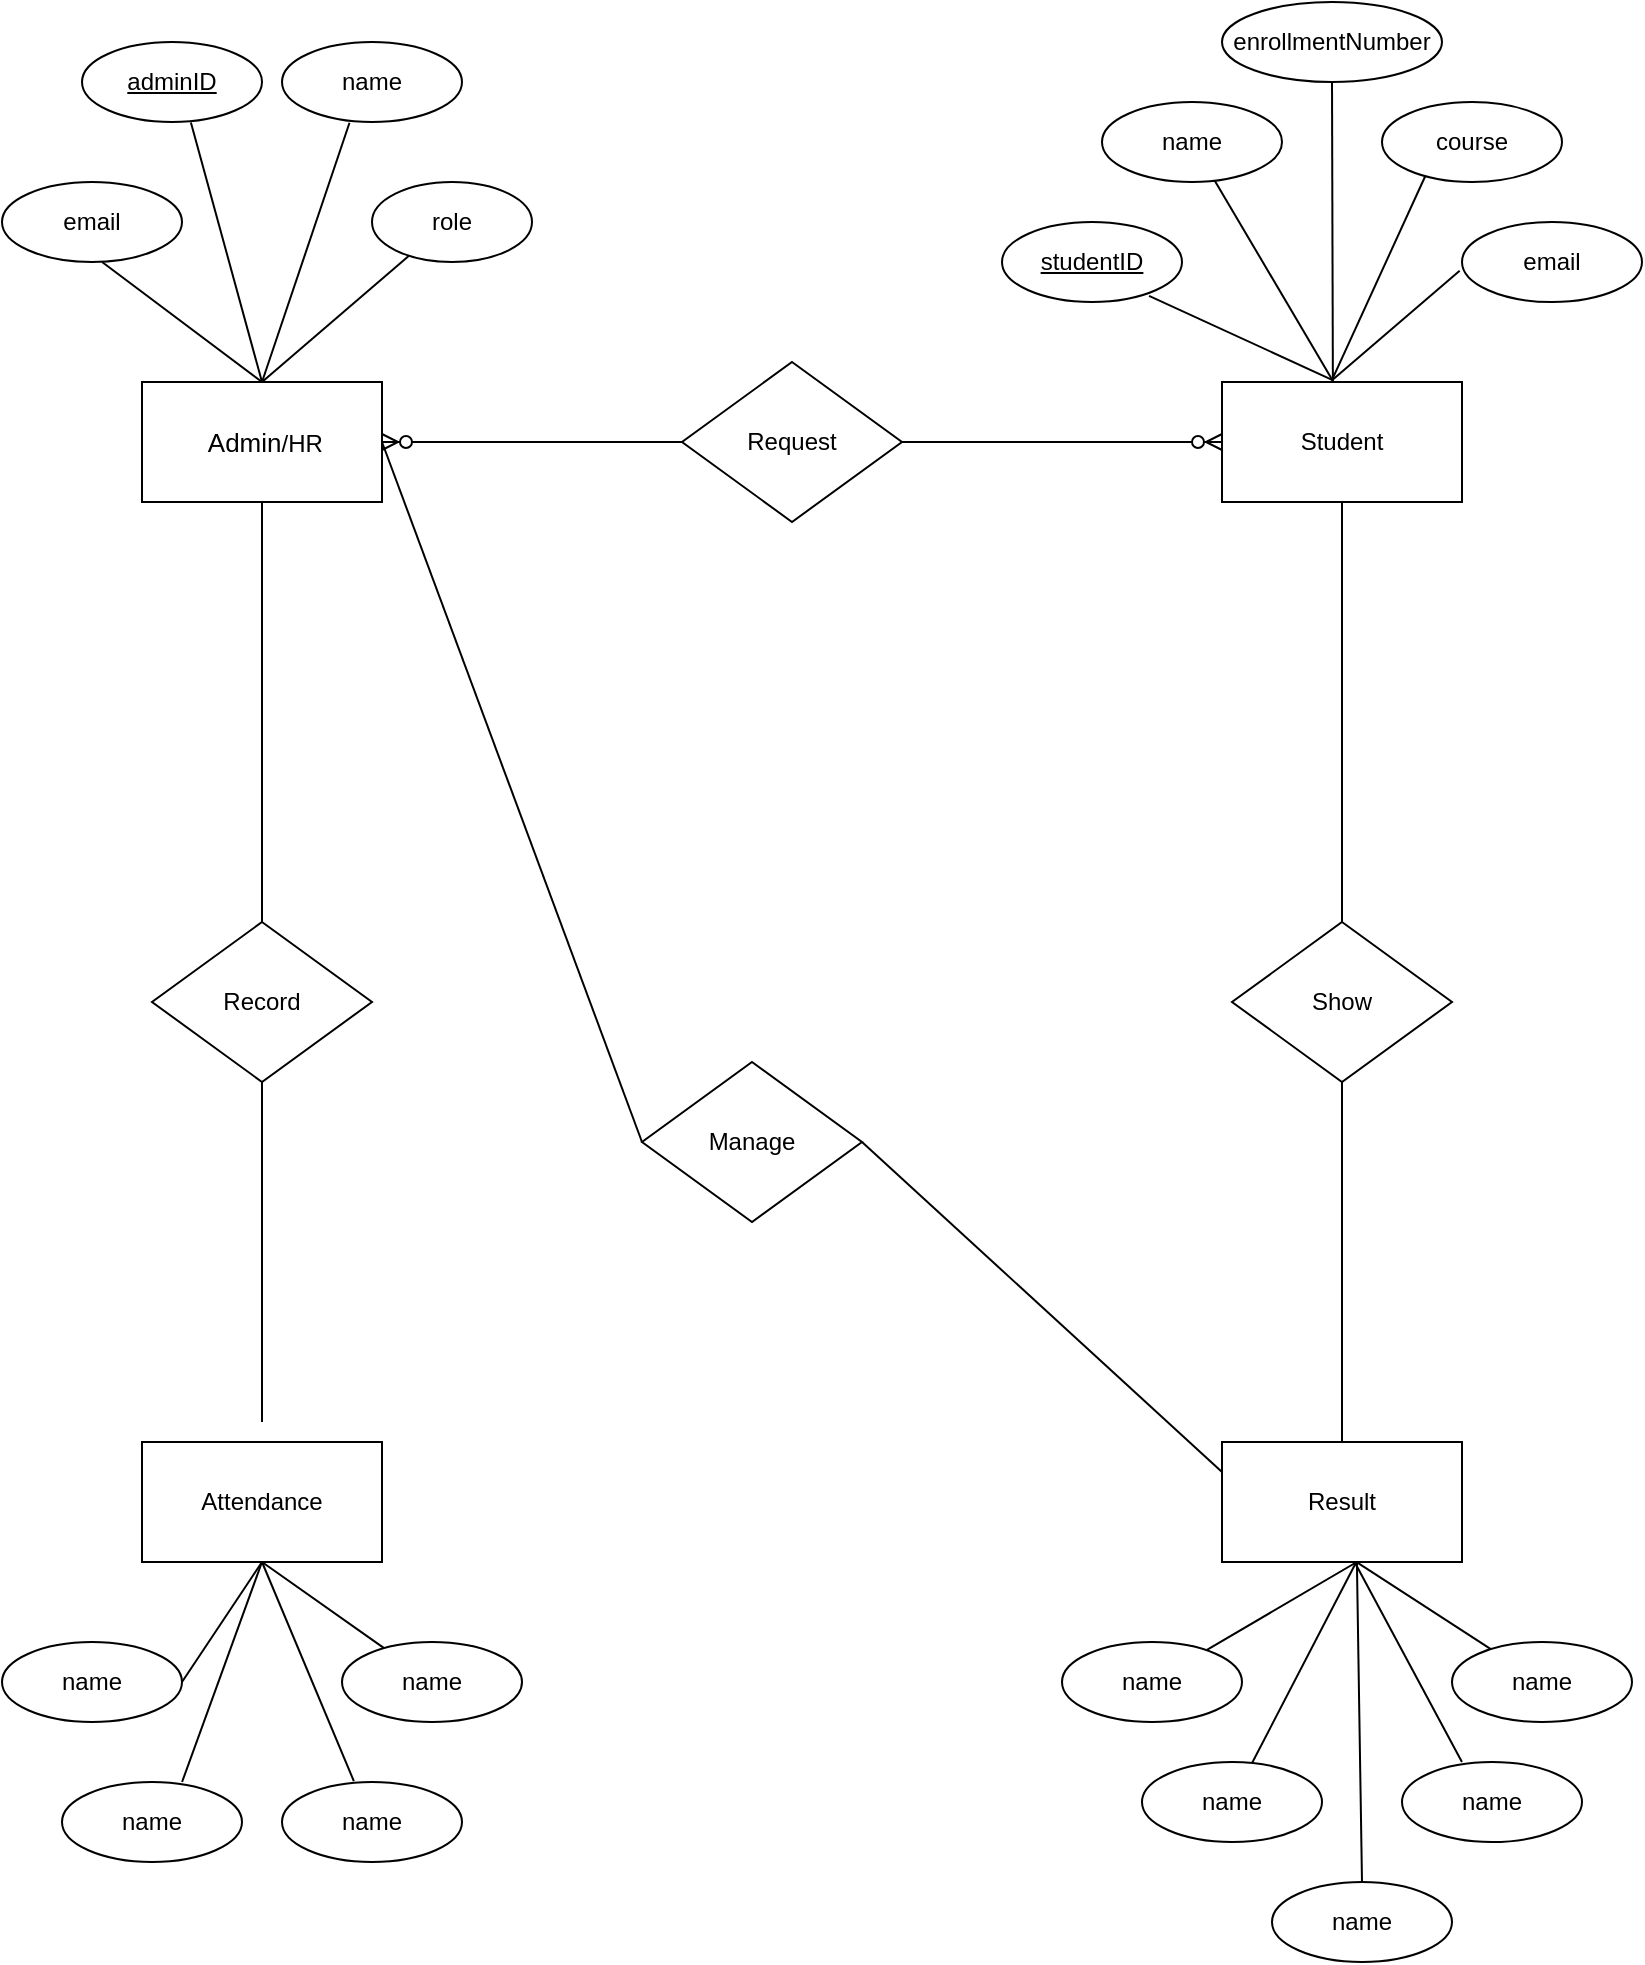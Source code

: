 <mxfile version="24.7.14">
  <diagram id="R2lEEEUBdFMjLlhIrx00" name="Page-1">
    <mxGraphModel dx="3000" dy="1491" grid="1" gridSize="10" guides="1" tooltips="1" connect="1" arrows="1" fold="1" page="1" pageScale="1" pageWidth="850" pageHeight="1100" math="0" shadow="0" extFonts="Permanent Marker^https://fonts.googleapis.com/css?family=Permanent+Marker">
      <root>
        <mxCell id="0" />
        <mxCell id="1" parent="0" />
        <mxCell id="l3QDP2yvxb4-1ACt48Nu-1" value="&amp;nbsp;&lt;font style=&quot;font-size: 13px;&quot;&gt;Admin&lt;/font&gt;/HR" style="rounded=0;whiteSpace=wrap;html=1;" vertex="1" parent="1">
          <mxGeometry x="90" y="240" width="120" height="60" as="geometry" />
        </mxCell>
        <mxCell id="l3QDP2yvxb4-1ACt48Nu-3" value="Attendance" style="rounded=0;whiteSpace=wrap;html=1;" vertex="1" parent="1">
          <mxGeometry x="90" y="770" width="120" height="60" as="geometry" />
        </mxCell>
        <mxCell id="l3QDP2yvxb4-1ACt48Nu-5" value="Student" style="rounded=0;whiteSpace=wrap;html=1;" vertex="1" parent="1">
          <mxGeometry x="630" y="240" width="120" height="60" as="geometry" />
        </mxCell>
        <mxCell id="l3QDP2yvxb4-1ACt48Nu-6" value="Result" style="rounded=0;whiteSpace=wrap;html=1;" vertex="1" parent="1">
          <mxGeometry x="630" y="770" width="120" height="60" as="geometry" />
        </mxCell>
        <mxCell id="l3QDP2yvxb4-1ACt48Nu-9" value="Manage" style="rhombus;whiteSpace=wrap;html=1;" vertex="1" parent="1">
          <mxGeometry x="340" y="580" width="110" height="80" as="geometry" />
        </mxCell>
        <mxCell id="l3QDP2yvxb4-1ACt48Nu-11" value="Record" style="rhombus;whiteSpace=wrap;html=1;" vertex="1" parent="1">
          <mxGeometry x="95" y="510" width="110" height="80" as="geometry" />
        </mxCell>
        <mxCell id="l3QDP2yvxb4-1ACt48Nu-12" value="Show" style="rhombus;whiteSpace=wrap;html=1;" vertex="1" parent="1">
          <mxGeometry x="635" y="510" width="110" height="80" as="geometry" />
        </mxCell>
        <mxCell id="l3QDP2yvxb4-1ACt48Nu-13" value="Request" style="rhombus;whiteSpace=wrap;html=1;" vertex="1" parent="1">
          <mxGeometry x="360" y="230" width="110" height="80" as="geometry" />
        </mxCell>
        <mxCell id="l3QDP2yvxb4-1ACt48Nu-16" value="" style="edgeStyle=entityRelationEdgeStyle;fontSize=12;html=1;endArrow=ERzeroToMany;endFill=1;rounded=0;entryX=0;entryY=0.5;entryDx=0;entryDy=0;exitX=1;exitY=0.5;exitDx=0;exitDy=0;" edge="1" parent="1" source="l3QDP2yvxb4-1ACt48Nu-13" target="l3QDP2yvxb4-1ACt48Nu-5">
          <mxGeometry width="100" height="100" relative="1" as="geometry">
            <mxPoint x="370" y="400" as="sourcePoint" />
            <mxPoint x="470" y="300" as="targetPoint" />
          </mxGeometry>
        </mxCell>
        <mxCell id="l3QDP2yvxb4-1ACt48Nu-17" value="" style="edgeStyle=entityRelationEdgeStyle;fontSize=12;html=1;endArrow=ERzeroToMany;endFill=1;rounded=0;exitX=0;exitY=0.5;exitDx=0;exitDy=0;entryX=1;entryY=0.5;entryDx=0;entryDy=0;" edge="1" parent="1" source="l3QDP2yvxb4-1ACt48Nu-13" target="l3QDP2yvxb4-1ACt48Nu-1">
          <mxGeometry width="100" height="100" relative="1" as="geometry">
            <mxPoint x="380" y="460" as="sourcePoint" />
            <mxPoint x="290" y="410" as="targetPoint" />
          </mxGeometry>
        </mxCell>
        <mxCell id="l3QDP2yvxb4-1ACt48Nu-18" value="" style="endArrow=none;html=1;rounded=0;exitX=0;exitY=0.5;exitDx=0;exitDy=0;" edge="1" parent="1" source="l3QDP2yvxb4-1ACt48Nu-9">
          <mxGeometry width="50" height="50" relative="1" as="geometry">
            <mxPoint x="390" y="530" as="sourcePoint" />
            <mxPoint x="210" y="270" as="targetPoint" />
          </mxGeometry>
        </mxCell>
        <mxCell id="l3QDP2yvxb4-1ACt48Nu-23" value="" style="endArrow=none;html=1;rounded=0;exitX=0.5;exitY=1;exitDx=0;exitDy=0;" edge="1" parent="1" source="l3QDP2yvxb4-1ACt48Nu-11">
          <mxGeometry relative="1" as="geometry">
            <mxPoint x="120" y="680" as="sourcePoint" />
            <mxPoint x="150" y="760" as="targetPoint" />
          </mxGeometry>
        </mxCell>
        <mxCell id="l3QDP2yvxb4-1ACt48Nu-24" value="" style="endArrow=none;html=1;rounded=0;entryX=0.5;entryY=0;entryDx=0;entryDy=0;exitX=0.5;exitY=1;exitDx=0;exitDy=0;" edge="1" parent="1" source="l3QDP2yvxb4-1ACt48Nu-1" target="l3QDP2yvxb4-1ACt48Nu-11">
          <mxGeometry relative="1" as="geometry">
            <mxPoint x="120" y="320" as="sourcePoint" />
            <mxPoint x="280" y="320" as="targetPoint" />
          </mxGeometry>
        </mxCell>
        <mxCell id="l3QDP2yvxb4-1ACt48Nu-26" value="" style="endArrow=none;html=1;rounded=0;entryX=0.5;entryY=0;entryDx=0;entryDy=0;exitX=0.5;exitY=1;exitDx=0;exitDy=0;" edge="1" parent="1" source="l3QDP2yvxb4-1ACt48Nu-5" target="l3QDP2yvxb4-1ACt48Nu-12">
          <mxGeometry width="50" height="50" relative="1" as="geometry">
            <mxPoint x="610" y="460" as="sourcePoint" />
            <mxPoint x="660" y="410" as="targetPoint" />
          </mxGeometry>
        </mxCell>
        <mxCell id="l3QDP2yvxb4-1ACt48Nu-27" value="" style="endArrow=none;html=1;rounded=0;entryX=0.5;entryY=1;entryDx=0;entryDy=0;exitX=0.5;exitY=0;exitDx=0;exitDy=0;" edge="1" parent="1" source="l3QDP2yvxb4-1ACt48Nu-6" target="l3QDP2yvxb4-1ACt48Nu-12">
          <mxGeometry width="50" height="50" relative="1" as="geometry">
            <mxPoint x="610" y="900" as="sourcePoint" />
            <mxPoint x="660" y="850" as="targetPoint" />
          </mxGeometry>
        </mxCell>
        <mxCell id="l3QDP2yvxb4-1ACt48Nu-28" value="" style="endArrow=none;html=1;rounded=0;entryX=1;entryY=0.5;entryDx=0;entryDy=0;exitX=0;exitY=0.25;exitDx=0;exitDy=0;" edge="1" parent="1" source="l3QDP2yvxb4-1ACt48Nu-6" target="l3QDP2yvxb4-1ACt48Nu-9">
          <mxGeometry width="50" height="50" relative="1" as="geometry">
            <mxPoint x="620" y="800" as="sourcePoint" />
            <mxPoint x="550" y="610" as="targetPoint" />
          </mxGeometry>
        </mxCell>
        <mxCell id="l3QDP2yvxb4-1ACt48Nu-29" value="&lt;u&gt;adminID&lt;/u&gt;" style="ellipse;whiteSpace=wrap;html=1;" vertex="1" parent="1">
          <mxGeometry x="60" y="70" width="90" height="40" as="geometry" />
        </mxCell>
        <mxCell id="l3QDP2yvxb4-1ACt48Nu-30" value="email" style="ellipse;whiteSpace=wrap;html=1;" vertex="1" parent="1">
          <mxGeometry x="20" y="140" width="90" height="40" as="geometry" />
        </mxCell>
        <mxCell id="l3QDP2yvxb4-1ACt48Nu-31" value="name" style="ellipse;whiteSpace=wrap;html=1;" vertex="1" parent="1">
          <mxGeometry x="160" y="70" width="90" height="40" as="geometry" />
        </mxCell>
        <mxCell id="l3QDP2yvxb4-1ACt48Nu-32" value="role" style="ellipse;whiteSpace=wrap;html=1;" vertex="1" parent="1">
          <mxGeometry x="205" y="140" width="80" height="40" as="geometry" />
        </mxCell>
        <mxCell id="l3QDP2yvxb4-1ACt48Nu-34" value="" style="endArrow=none;html=1;rounded=0;exitX=0.5;exitY=0;exitDx=0;exitDy=0;entryX=0.556;entryY=1;entryDx=0;entryDy=0;entryPerimeter=0;" edge="1" parent="1" source="l3QDP2yvxb4-1ACt48Nu-1" target="l3QDP2yvxb4-1ACt48Nu-30">
          <mxGeometry width="50" height="50" relative="1" as="geometry">
            <mxPoint x="250" y="190" as="sourcePoint" />
            <mxPoint x="300" y="140" as="targetPoint" />
          </mxGeometry>
        </mxCell>
        <mxCell id="l3QDP2yvxb4-1ACt48Nu-36" value="" style="endArrow=none;html=1;rounded=0;entryX=0.605;entryY=1.005;entryDx=0;entryDy=0;entryPerimeter=0;" edge="1" parent="1" target="l3QDP2yvxb4-1ACt48Nu-29">
          <mxGeometry width="50" height="50" relative="1" as="geometry">
            <mxPoint x="150" y="240" as="sourcePoint" />
            <mxPoint x="300" y="140" as="targetPoint" />
          </mxGeometry>
        </mxCell>
        <mxCell id="l3QDP2yvxb4-1ACt48Nu-37" value="" style="endArrow=none;html=1;rounded=0;exitX=0.375;exitY=1.009;exitDx=0;exitDy=0;exitPerimeter=0;" edge="1" parent="1" source="l3QDP2yvxb4-1ACt48Nu-31">
          <mxGeometry width="50" height="50" relative="1" as="geometry">
            <mxPoint x="250" y="190" as="sourcePoint" />
            <mxPoint x="150" y="240" as="targetPoint" />
          </mxGeometry>
        </mxCell>
        <mxCell id="l3QDP2yvxb4-1ACt48Nu-39" value="" style="endArrow=none;html=1;rounded=0;entryX=0.233;entryY=0.92;entryDx=0;entryDy=0;entryPerimeter=0;" edge="1" parent="1" target="l3QDP2yvxb4-1ACt48Nu-32">
          <mxGeometry width="50" height="50" relative="1" as="geometry">
            <mxPoint x="150" y="240" as="sourcePoint" />
            <mxPoint x="300" y="140" as="targetPoint" />
          </mxGeometry>
        </mxCell>
        <mxCell id="l3QDP2yvxb4-1ACt48Nu-40" value="course" style="ellipse;whiteSpace=wrap;html=1;" vertex="1" parent="1">
          <mxGeometry x="710" y="100" width="90" height="40" as="geometry" />
        </mxCell>
        <mxCell id="l3QDP2yvxb4-1ACt48Nu-41" value="name" style="ellipse;whiteSpace=wrap;html=1;" vertex="1" parent="1">
          <mxGeometry x="570" y="100" width="90" height="40" as="geometry" />
        </mxCell>
        <mxCell id="l3QDP2yvxb4-1ACt48Nu-42" value="&lt;u&gt;studentID&lt;/u&gt;" style="ellipse;whiteSpace=wrap;html=1;" vertex="1" parent="1">
          <mxGeometry x="520" y="160" width="90" height="40" as="geometry" />
        </mxCell>
        <mxCell id="l3QDP2yvxb4-1ACt48Nu-43" value="email" style="ellipse;whiteSpace=wrap;html=1;" vertex="1" parent="1">
          <mxGeometry x="750" y="160" width="90" height="40" as="geometry" />
        </mxCell>
        <mxCell id="l3QDP2yvxb4-1ACt48Nu-45" value="enrollmentNumber" style="ellipse;whiteSpace=wrap;html=1;" vertex="1" parent="1">
          <mxGeometry x="630" y="50" width="110" height="40" as="geometry" />
        </mxCell>
        <mxCell id="l3QDP2yvxb4-1ACt48Nu-46" value="" style="endArrow=none;html=1;rounded=0;entryX=0.5;entryY=1;entryDx=0;entryDy=0;exitX=0.462;exitY=-0.007;exitDx=0;exitDy=0;exitPerimeter=0;" edge="1" parent="1" source="l3QDP2yvxb4-1ACt48Nu-5" target="l3QDP2yvxb4-1ACt48Nu-45">
          <mxGeometry width="50" height="50" relative="1" as="geometry">
            <mxPoint x="500" y="290" as="sourcePoint" />
            <mxPoint x="550" y="240" as="targetPoint" />
          </mxGeometry>
        </mxCell>
        <mxCell id="l3QDP2yvxb4-1ACt48Nu-47" value="" style="endArrow=none;html=1;rounded=0;exitX=0.817;exitY=0.923;exitDx=0;exitDy=0;exitPerimeter=0;entryX=0.461;entryY=-0.016;entryDx=0;entryDy=0;entryPerimeter=0;" edge="1" parent="1" source="l3QDP2yvxb4-1ACt48Nu-42" target="l3QDP2yvxb4-1ACt48Nu-5">
          <mxGeometry width="50" height="50" relative="1" as="geometry">
            <mxPoint x="600" y="220" as="sourcePoint" />
            <mxPoint x="650" y="170" as="targetPoint" />
          </mxGeometry>
        </mxCell>
        <mxCell id="l3QDP2yvxb4-1ACt48Nu-48" value="" style="endArrow=none;html=1;rounded=0;exitX=-0.013;exitY=0.61;exitDx=0;exitDy=0;exitPerimeter=0;entryX=0.461;entryY=-0.018;entryDx=0;entryDy=0;entryPerimeter=0;" edge="1" parent="1" source="l3QDP2yvxb4-1ACt48Nu-43" target="l3QDP2yvxb4-1ACt48Nu-5">
          <mxGeometry width="50" height="50" relative="1" as="geometry">
            <mxPoint x="620" y="250" as="sourcePoint" />
            <mxPoint x="690" y="240" as="targetPoint" />
          </mxGeometry>
        </mxCell>
        <mxCell id="l3QDP2yvxb4-1ACt48Nu-49" value="" style="endArrow=none;html=1;rounded=0;entryX=0.24;entryY=0.928;entryDx=0;entryDy=0;entryPerimeter=0;exitX=0.459;exitY=-0.02;exitDx=0;exitDy=0;exitPerimeter=0;" edge="1" parent="1" source="l3QDP2yvxb4-1ACt48Nu-5" target="l3QDP2yvxb4-1ACt48Nu-40">
          <mxGeometry width="50" height="50" relative="1" as="geometry">
            <mxPoint x="690" y="240" as="sourcePoint" />
            <mxPoint x="670" y="200" as="targetPoint" />
          </mxGeometry>
        </mxCell>
        <mxCell id="l3QDP2yvxb4-1ACt48Nu-50" value="" style="endArrow=none;html=1;rounded=0;exitX=0.461;exitY=-0.013;exitDx=0;exitDy=0;exitPerimeter=0;" edge="1" parent="1" source="l3QDP2yvxb4-1ACt48Nu-5" target="l3QDP2yvxb4-1ACt48Nu-41">
          <mxGeometry width="50" height="50" relative="1" as="geometry">
            <mxPoint x="680" y="250" as="sourcePoint" />
            <mxPoint x="730" y="200" as="targetPoint" />
          </mxGeometry>
        </mxCell>
        <mxCell id="l3QDP2yvxb4-1ACt48Nu-51" value="name" style="ellipse;whiteSpace=wrap;html=1;" vertex="1" parent="1">
          <mxGeometry x="20" y="870" width="90" height="40" as="geometry" />
        </mxCell>
        <mxCell id="l3QDP2yvxb4-1ACt48Nu-52" value="name" style="ellipse;whiteSpace=wrap;html=1;" vertex="1" parent="1">
          <mxGeometry x="190" y="870" width="90" height="40" as="geometry" />
        </mxCell>
        <mxCell id="l3QDP2yvxb4-1ACt48Nu-53" value="name" style="ellipse;whiteSpace=wrap;html=1;" vertex="1" parent="1">
          <mxGeometry x="50" y="940" width="90" height="40" as="geometry" />
        </mxCell>
        <mxCell id="l3QDP2yvxb4-1ACt48Nu-54" value="name" style="ellipse;whiteSpace=wrap;html=1;" vertex="1" parent="1">
          <mxGeometry x="160" y="940" width="90" height="40" as="geometry" />
        </mxCell>
        <mxCell id="l3QDP2yvxb4-1ACt48Nu-55" value="name" style="ellipse;whiteSpace=wrap;html=1;" vertex="1" parent="1">
          <mxGeometry x="655" y="990" width="90" height="40" as="geometry" />
        </mxCell>
        <mxCell id="l3QDP2yvxb4-1ACt48Nu-56" value="name" style="ellipse;whiteSpace=wrap;html=1;" vertex="1" parent="1">
          <mxGeometry x="720" y="930" width="90" height="40" as="geometry" />
        </mxCell>
        <mxCell id="l3QDP2yvxb4-1ACt48Nu-57" value="name" style="ellipse;whiteSpace=wrap;html=1;" vertex="1" parent="1">
          <mxGeometry x="590" y="930" width="90" height="40" as="geometry" />
        </mxCell>
        <mxCell id="l3QDP2yvxb4-1ACt48Nu-58" value="name" style="ellipse;whiteSpace=wrap;html=1;" vertex="1" parent="1">
          <mxGeometry x="745" y="870" width="90" height="40" as="geometry" />
        </mxCell>
        <mxCell id="l3QDP2yvxb4-1ACt48Nu-59" value="name" style="ellipse;whiteSpace=wrap;html=1;" vertex="1" parent="1">
          <mxGeometry x="550" y="870" width="90" height="40" as="geometry" />
        </mxCell>
        <mxCell id="l3QDP2yvxb4-1ACt48Nu-60" value="" style="endArrow=none;html=1;rounded=0;entryX=0.5;entryY=1;entryDx=0;entryDy=0;exitX=1;exitY=0.5;exitDx=0;exitDy=0;" edge="1" parent="1" source="l3QDP2yvxb4-1ACt48Nu-51" target="l3QDP2yvxb4-1ACt48Nu-3">
          <mxGeometry width="50" height="50" relative="1" as="geometry">
            <mxPoint x="150" y="890" as="sourcePoint" />
            <mxPoint x="200" y="840" as="targetPoint" />
          </mxGeometry>
        </mxCell>
        <mxCell id="l3QDP2yvxb4-1ACt48Nu-62" value="" style="endArrow=none;html=1;rounded=0;entryX=0.5;entryY=1;entryDx=0;entryDy=0;" edge="1" parent="1" source="l3QDP2yvxb4-1ACt48Nu-52" target="l3QDP2yvxb4-1ACt48Nu-3">
          <mxGeometry width="50" height="50" relative="1" as="geometry">
            <mxPoint x="150" y="890" as="sourcePoint" />
            <mxPoint x="200" y="840" as="targetPoint" />
          </mxGeometry>
        </mxCell>
        <mxCell id="l3QDP2yvxb4-1ACt48Nu-63" value="" style="endArrow=none;html=1;rounded=0;exitX=0.5;exitY=1;exitDx=0;exitDy=0;entryX=0.667;entryY=0;entryDx=0;entryDy=0;entryPerimeter=0;" edge="1" parent="1" source="l3QDP2yvxb4-1ACt48Nu-3" target="l3QDP2yvxb4-1ACt48Nu-53">
          <mxGeometry width="50" height="50" relative="1" as="geometry">
            <mxPoint x="150" y="890" as="sourcePoint" />
            <mxPoint x="200" y="840" as="targetPoint" />
          </mxGeometry>
        </mxCell>
        <mxCell id="l3QDP2yvxb4-1ACt48Nu-64" value="" style="endArrow=none;html=1;rounded=0;entryX=0.5;entryY=1;entryDx=0;entryDy=0;exitX=0.399;exitY=-0.012;exitDx=0;exitDy=0;exitPerimeter=0;" edge="1" parent="1" source="l3QDP2yvxb4-1ACt48Nu-54" target="l3QDP2yvxb4-1ACt48Nu-3">
          <mxGeometry width="50" height="50" relative="1" as="geometry">
            <mxPoint x="150" y="890" as="sourcePoint" />
            <mxPoint x="200" y="840" as="targetPoint" />
          </mxGeometry>
        </mxCell>
        <mxCell id="l3QDP2yvxb4-1ACt48Nu-65" value="" style="endArrow=none;html=1;rounded=0;exitX=0.562;exitY=0.992;exitDx=0;exitDy=0;exitPerimeter=0;" edge="1" parent="1" source="l3QDP2yvxb4-1ACt48Nu-6">
          <mxGeometry width="50" height="50" relative="1" as="geometry">
            <mxPoint x="710" y="910" as="sourcePoint" />
            <mxPoint x="700" y="990" as="targetPoint" />
          </mxGeometry>
        </mxCell>
        <mxCell id="l3QDP2yvxb4-1ACt48Nu-66" value="" style="endArrow=none;html=1;rounded=0;entryX=0.561;entryY=1.001;entryDx=0;entryDy=0;entryPerimeter=0;" edge="1" parent="1" source="l3QDP2yvxb4-1ACt48Nu-58" target="l3QDP2yvxb4-1ACt48Nu-6">
          <mxGeometry width="50" height="50" relative="1" as="geometry">
            <mxPoint x="710" y="910" as="sourcePoint" />
            <mxPoint x="700" y="830" as="targetPoint" />
          </mxGeometry>
        </mxCell>
        <mxCell id="l3QDP2yvxb4-1ACt48Nu-67" value="" style="endArrow=none;html=1;rounded=0;entryX=0.56;entryY=1.002;entryDx=0;entryDy=0;entryPerimeter=0;" edge="1" parent="1" source="l3QDP2yvxb4-1ACt48Nu-59" target="l3QDP2yvxb4-1ACt48Nu-6">
          <mxGeometry width="50" height="50" relative="1" as="geometry">
            <mxPoint x="720" y="880" as="sourcePoint" />
            <mxPoint x="700" y="830" as="targetPoint" />
          </mxGeometry>
        </mxCell>
        <mxCell id="l3QDP2yvxb4-1ACt48Nu-68" value="" style="endArrow=none;html=1;rounded=0;entryX=0.558;entryY=1.006;entryDx=0;entryDy=0;entryPerimeter=0;" edge="1" parent="1" source="l3QDP2yvxb4-1ACt48Nu-57" target="l3QDP2yvxb4-1ACt48Nu-6">
          <mxGeometry width="50" height="50" relative="1" as="geometry">
            <mxPoint x="680" y="870" as="sourcePoint" />
            <mxPoint x="730" y="820" as="targetPoint" />
          </mxGeometry>
        </mxCell>
        <mxCell id="l3QDP2yvxb4-1ACt48Nu-69" value="" style="endArrow=none;html=1;rounded=0;entryX=0.558;entryY=1.021;entryDx=0;entryDy=0;entryPerimeter=0;exitX=0.333;exitY=0;exitDx=0;exitDy=0;exitPerimeter=0;" edge="1" parent="1" source="l3QDP2yvxb4-1ACt48Nu-56" target="l3QDP2yvxb4-1ACt48Nu-6">
          <mxGeometry width="50" height="50" relative="1" as="geometry">
            <mxPoint x="690" y="910" as="sourcePoint" />
            <mxPoint x="740" y="860" as="targetPoint" />
          </mxGeometry>
        </mxCell>
      </root>
    </mxGraphModel>
  </diagram>
</mxfile>
